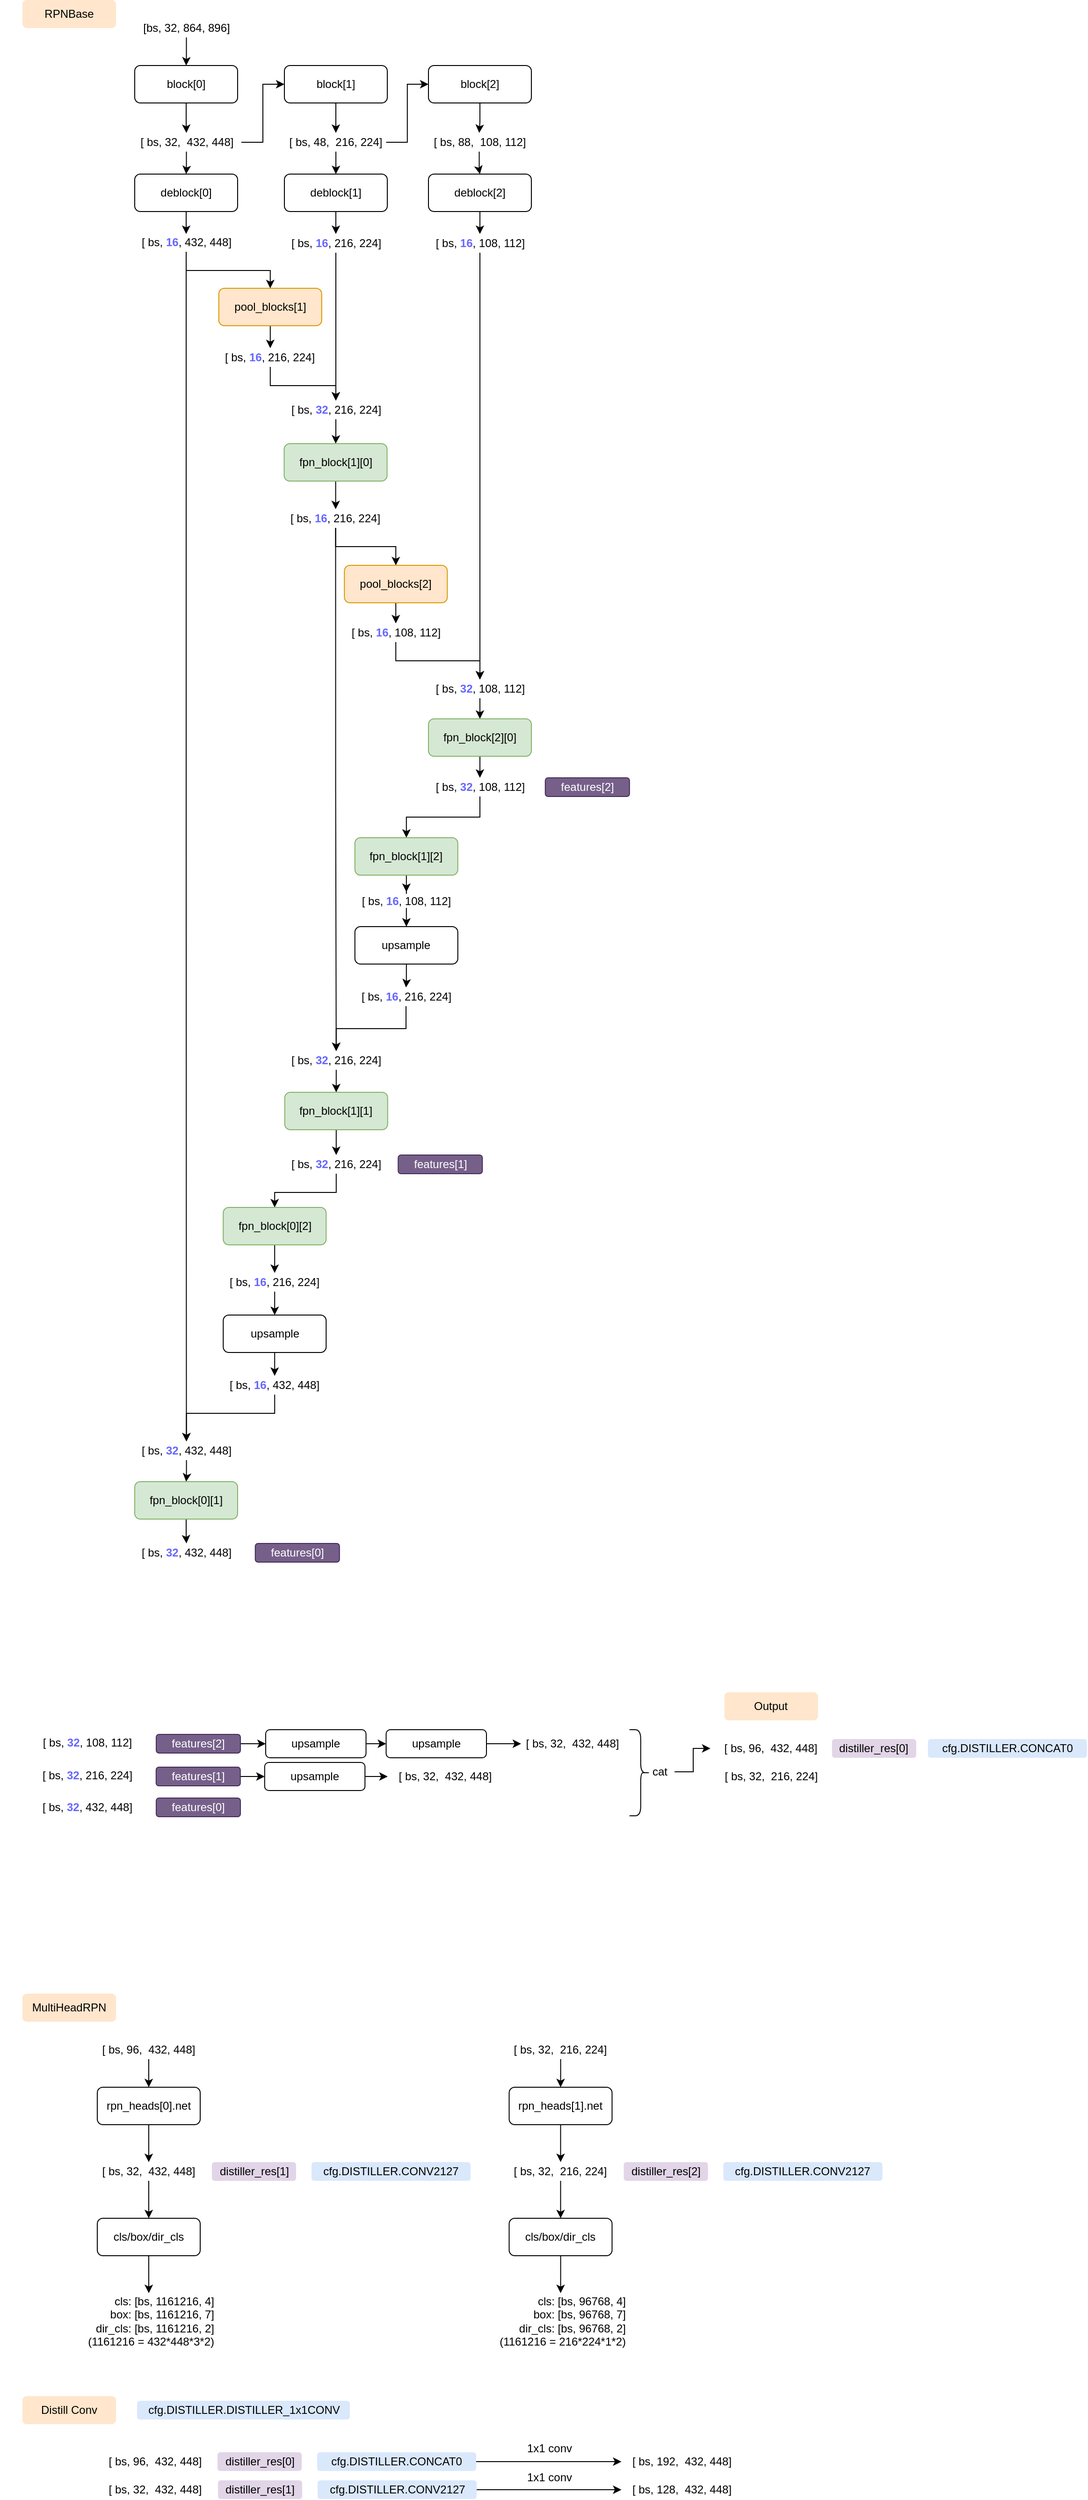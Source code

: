 <mxfile version="14.8.0" type="github">
  <diagram id="KPbSdK8hrhy4o_54Y12F" name="Page-1">
    <mxGraphModel dx="1357" dy="777" grid="1" gridSize="10" guides="1" tooltips="1" connect="1" arrows="1" fold="1" page="1" pageScale="1" pageWidth="2500" pageHeight="3200" math="0" shadow="0">
      <root>
        <mxCell id="0" />
        <mxCell id="1" parent="0" />
        <mxCell id="MGecMGWnMkol5uJ0eFOr-1" style="edgeStyle=orthogonalEdgeStyle;rounded=0;orthogonalLoop=1;jettySize=auto;html=1;entryX=0.5;entryY=0;entryDx=0;entryDy=0;" edge="1" parent="1" source="MGecMGWnMkol5uJ0eFOr-2" target="MGecMGWnMkol5uJ0eFOr-8">
          <mxGeometry relative="1" as="geometry" />
        </mxCell>
        <mxCell id="MGecMGWnMkol5uJ0eFOr-2" value="block[0]" style="rounded=1;whiteSpace=wrap;html=1;" vertex="1" parent="1">
          <mxGeometry x="160" y="140" width="110" height="40" as="geometry" />
        </mxCell>
        <mxCell id="MGecMGWnMkol5uJ0eFOr-3" style="edgeStyle=orthogonalEdgeStyle;rounded=0;orthogonalLoop=1;jettySize=auto;html=1;entryX=0.5;entryY=0;entryDx=0;entryDy=0;" edge="1" parent="1" source="MGecMGWnMkol5uJ0eFOr-4" target="MGecMGWnMkol5uJ0eFOr-10">
          <mxGeometry relative="1" as="geometry" />
        </mxCell>
        <mxCell id="MGecMGWnMkol5uJ0eFOr-4" value="block[1]" style="rounded=1;whiteSpace=wrap;html=1;" vertex="1" parent="1">
          <mxGeometry x="320" y="140" width="110" height="40" as="geometry" />
        </mxCell>
        <mxCell id="MGecMGWnMkol5uJ0eFOr-5" style="edgeStyle=orthogonalEdgeStyle;rounded=0;orthogonalLoop=1;jettySize=auto;html=1;entryX=0.5;entryY=0;entryDx=0;entryDy=0;" edge="1" parent="1" source="MGecMGWnMkol5uJ0eFOr-6" target="MGecMGWnMkol5uJ0eFOr-12">
          <mxGeometry relative="1" as="geometry" />
        </mxCell>
        <mxCell id="MGecMGWnMkol5uJ0eFOr-6" value="block[2]" style="rounded=1;whiteSpace=wrap;html=1;" vertex="1" parent="1">
          <mxGeometry x="474" y="140" width="110" height="40" as="geometry" />
        </mxCell>
        <mxCell id="MGecMGWnMkol5uJ0eFOr-7" style="edgeStyle=orthogonalEdgeStyle;rounded=0;orthogonalLoop=1;jettySize=auto;html=1;entryX=0.5;entryY=0;entryDx=0;entryDy=0;" edge="1" parent="1" source="MGecMGWnMkol5uJ0eFOr-8" target="MGecMGWnMkol5uJ0eFOr-14">
          <mxGeometry relative="1" as="geometry" />
        </mxCell>
        <mxCell id="MGecMGWnMkol5uJ0eFOr-87" style="edgeStyle=orthogonalEdgeStyle;rounded=0;orthogonalLoop=1;jettySize=auto;html=1;entryX=0;entryY=0.5;entryDx=0;entryDy=0;" edge="1" parent="1" source="MGecMGWnMkol5uJ0eFOr-8" target="MGecMGWnMkol5uJ0eFOr-4">
          <mxGeometry relative="1" as="geometry" />
        </mxCell>
        <mxCell id="MGecMGWnMkol5uJ0eFOr-8" value="[ bs, 32,&amp;nbsp; 432, 448]" style="text;html=1;strokeColor=none;fillColor=none;align=center;verticalAlign=middle;whiteSpace=wrap;rounded=0;" vertex="1" parent="1">
          <mxGeometry x="156.5" y="212" width="117.5" height="20" as="geometry" />
        </mxCell>
        <mxCell id="MGecMGWnMkol5uJ0eFOr-9" style="edgeStyle=orthogonalEdgeStyle;rounded=0;orthogonalLoop=1;jettySize=auto;html=1;entryX=0.5;entryY=0;entryDx=0;entryDy=0;" edge="1" parent="1" source="MGecMGWnMkol5uJ0eFOr-10" target="MGecMGWnMkol5uJ0eFOr-16">
          <mxGeometry relative="1" as="geometry" />
        </mxCell>
        <mxCell id="MGecMGWnMkol5uJ0eFOr-88" style="edgeStyle=orthogonalEdgeStyle;rounded=0;orthogonalLoop=1;jettySize=auto;html=1;entryX=0;entryY=0.5;entryDx=0;entryDy=0;" edge="1" parent="1" source="MGecMGWnMkol5uJ0eFOr-10" target="MGecMGWnMkol5uJ0eFOr-6">
          <mxGeometry relative="1" as="geometry" />
        </mxCell>
        <mxCell id="MGecMGWnMkol5uJ0eFOr-10" value="[ bs, 48,&amp;nbsp; 216, 224]" style="text;html=1;strokeColor=none;fillColor=none;align=center;verticalAlign=middle;whiteSpace=wrap;rounded=0;" vertex="1" parent="1">
          <mxGeometry x="321.25" y="212" width="107.5" height="20" as="geometry" />
        </mxCell>
        <mxCell id="MGecMGWnMkol5uJ0eFOr-11" style="edgeStyle=orthogonalEdgeStyle;rounded=0;orthogonalLoop=1;jettySize=auto;html=1;entryX=0.5;entryY=0;entryDx=0;entryDy=0;" edge="1" parent="1" source="MGecMGWnMkol5uJ0eFOr-12" target="MGecMGWnMkol5uJ0eFOr-18">
          <mxGeometry relative="1" as="geometry" />
        </mxCell>
        <mxCell id="MGecMGWnMkol5uJ0eFOr-12" value="[ bs, 88,&amp;nbsp; 108, 112]" style="text;html=1;strokeColor=none;fillColor=none;align=center;verticalAlign=middle;whiteSpace=wrap;rounded=0;" vertex="1" parent="1">
          <mxGeometry x="472.5" y="212" width="111.5" height="20" as="geometry" />
        </mxCell>
        <mxCell id="MGecMGWnMkol5uJ0eFOr-13" style="edgeStyle=orthogonalEdgeStyle;rounded=0;orthogonalLoop=1;jettySize=auto;html=1;entryX=0.5;entryY=0;entryDx=0;entryDy=0;" edge="1" parent="1" source="MGecMGWnMkol5uJ0eFOr-14">
          <mxGeometry relative="1" as="geometry">
            <mxPoint x="215" y="320" as="targetPoint" />
          </mxGeometry>
        </mxCell>
        <mxCell id="MGecMGWnMkol5uJ0eFOr-14" value="deblock[0]" style="rounded=1;whiteSpace=wrap;html=1;" vertex="1" parent="1">
          <mxGeometry x="160" y="256" width="110" height="40" as="geometry" />
        </mxCell>
        <mxCell id="MGecMGWnMkol5uJ0eFOr-15" style="edgeStyle=orthogonalEdgeStyle;rounded=0;orthogonalLoop=1;jettySize=auto;html=1;" edge="1" parent="1" source="MGecMGWnMkol5uJ0eFOr-16" target="MGecMGWnMkol5uJ0eFOr-22">
          <mxGeometry relative="1" as="geometry" />
        </mxCell>
        <mxCell id="MGecMGWnMkol5uJ0eFOr-16" value="deblock[1]" style="rounded=1;whiteSpace=wrap;html=1;" vertex="1" parent="1">
          <mxGeometry x="320" y="256" width="110" height="40" as="geometry" />
        </mxCell>
        <mxCell id="MGecMGWnMkol5uJ0eFOr-17" style="edgeStyle=orthogonalEdgeStyle;rounded=0;orthogonalLoop=1;jettySize=auto;html=1;entryX=0.5;entryY=0;entryDx=0;entryDy=0;" edge="1" parent="1" source="MGecMGWnMkol5uJ0eFOr-18" target="MGecMGWnMkol5uJ0eFOr-24">
          <mxGeometry relative="1" as="geometry" />
        </mxCell>
        <mxCell id="MGecMGWnMkol5uJ0eFOr-18" value="deblock[2]" style="rounded=1;whiteSpace=wrap;html=1;" vertex="1" parent="1">
          <mxGeometry x="474" y="256" width="110" height="40" as="geometry" />
        </mxCell>
        <mxCell id="MGecMGWnMkol5uJ0eFOr-105" style="edgeStyle=orthogonalEdgeStyle;rounded=0;orthogonalLoop=1;jettySize=auto;html=1;entryX=0.5;entryY=0;entryDx=0;entryDy=0;" edge="1" parent="1" source="MGecMGWnMkol5uJ0eFOr-20" target="MGecMGWnMkol5uJ0eFOr-90">
          <mxGeometry relative="1" as="geometry" />
        </mxCell>
        <mxCell id="MGecMGWnMkol5uJ0eFOr-142" style="edgeStyle=orthogonalEdgeStyle;rounded=0;orthogonalLoop=1;jettySize=auto;html=1;entryX=0.5;entryY=0;entryDx=0;entryDy=0;" edge="1" parent="1" source="MGecMGWnMkol5uJ0eFOr-20" target="MGecMGWnMkol5uJ0eFOr-141">
          <mxGeometry relative="1" as="geometry" />
        </mxCell>
        <mxCell id="MGecMGWnMkol5uJ0eFOr-20" value="[ bs, &lt;font color=&quot;#6666ff&quot;&gt;&lt;b&gt;16&lt;/b&gt;&lt;/font&gt;, 432, 448]" style="text;html=1;strokeColor=none;fillColor=none;align=center;verticalAlign=middle;whiteSpace=wrap;rounded=0;" vertex="1" parent="1">
          <mxGeometry x="122.5" y="319" width="185" height="20" as="geometry" />
        </mxCell>
        <mxCell id="MGecMGWnMkol5uJ0eFOr-98" style="edgeStyle=orthogonalEdgeStyle;rounded=0;orthogonalLoop=1;jettySize=auto;html=1;entryX=0.5;entryY=0;entryDx=0;entryDy=0;" edge="1" parent="1" source="MGecMGWnMkol5uJ0eFOr-22" target="MGecMGWnMkol5uJ0eFOr-94">
          <mxGeometry relative="1" as="geometry" />
        </mxCell>
        <mxCell id="MGecMGWnMkol5uJ0eFOr-22" value="[ bs,&amp;nbsp;&lt;font color=&quot;#6666ff&quot;&gt;&lt;b&gt;16&lt;/b&gt;&lt;/font&gt;,&amp;nbsp;216, 224]" style="text;html=1;strokeColor=none;fillColor=none;align=center;verticalAlign=middle;whiteSpace=wrap;rounded=0;" vertex="1" parent="1">
          <mxGeometry x="282.5" y="320" width="185" height="20" as="geometry" />
        </mxCell>
        <mxCell id="MGecMGWnMkol5uJ0eFOr-110" style="edgeStyle=orthogonalEdgeStyle;rounded=0;orthogonalLoop=1;jettySize=auto;html=1;entryX=0.5;entryY=0;entryDx=0;entryDy=0;" edge="1" parent="1" source="MGecMGWnMkol5uJ0eFOr-24" target="MGecMGWnMkol5uJ0eFOr-108">
          <mxGeometry relative="1" as="geometry" />
        </mxCell>
        <mxCell id="MGecMGWnMkol5uJ0eFOr-24" value="[ bs,&amp;nbsp;&lt;b style=&quot;color: rgb(102 , 102 , 255)&quot;&gt;16&lt;/b&gt;, 108, 112]" style="text;html=1;strokeColor=none;fillColor=none;align=center;verticalAlign=middle;whiteSpace=wrap;rounded=0;" vertex="1" parent="1">
          <mxGeometry x="436.5" y="320" width="185" height="20" as="geometry" />
        </mxCell>
        <mxCell id="MGecMGWnMkol5uJ0eFOr-25" style="edgeStyle=orthogonalEdgeStyle;rounded=0;orthogonalLoop=1;jettySize=auto;html=1;entryX=0;entryY=0.5;entryDx=0;entryDy=0;exitX=1;exitY=0.5;exitDx=0;exitDy=0;" edge="1" parent="1" source="MGecMGWnMkol5uJ0eFOr-26" target="MGecMGWnMkol5uJ0eFOr-27">
          <mxGeometry relative="1" as="geometry" />
        </mxCell>
        <mxCell id="MGecMGWnMkol5uJ0eFOr-26" value="upsample" style="rounded=1;whiteSpace=wrap;html=1;" vertex="1" parent="1">
          <mxGeometry x="298.89" y="1953" width="107.25" height="30" as="geometry" />
        </mxCell>
        <mxCell id="MGecMGWnMkol5uJ0eFOr-27" value="[ bs, 32,&amp;nbsp; 432, 448]" style="text;html=1;strokeColor=none;fillColor=none;align=center;verticalAlign=middle;whiteSpace=wrap;rounded=0;" vertex="1" parent="1">
          <mxGeometry x="430.39" y="1955" width="123.5" height="26" as="geometry" />
        </mxCell>
        <mxCell id="MGecMGWnMkol5uJ0eFOr-36" value="[ bs, 96,&amp;nbsp; 432, 448]" style="text;html=1;strokeColor=none;fillColor=none;align=center;verticalAlign=middle;whiteSpace=wrap;rounded=0;" vertex="1" parent="1">
          <mxGeometry x="775.38" y="1928" width="130" height="20" as="geometry" />
        </mxCell>
        <mxCell id="MGecMGWnMkol5uJ0eFOr-37" value="[ bs, 32,&amp;nbsp; 216, 224]" style="text;html=1;strokeColor=none;fillColor=none;align=center;verticalAlign=middle;whiteSpace=wrap;rounded=0;" vertex="1" parent="1">
          <mxGeometry x="747.88" y="1958" width="185" height="20" as="geometry" />
        </mxCell>
        <mxCell id="MGecMGWnMkol5uJ0eFOr-170" style="edgeStyle=orthogonalEdgeStyle;rounded=0;orthogonalLoop=1;jettySize=auto;html=1;entryX=0;entryY=0.5;entryDx=0;entryDy=0;" edge="1" parent="1" source="MGecMGWnMkol5uJ0eFOr-38" target="MGecMGWnMkol5uJ0eFOr-36">
          <mxGeometry relative="1" as="geometry" />
        </mxCell>
        <mxCell id="MGecMGWnMkol5uJ0eFOr-38" value="cat" style="text;html=1;strokeColor=none;fillColor=none;align=center;verticalAlign=middle;whiteSpace=wrap;rounded=0;" vertex="1" parent="1">
          <mxGeometry x="705.88" y="1953" width="31.12" height="20" as="geometry" />
        </mxCell>
        <mxCell id="MGecMGWnMkol5uJ0eFOr-39" value="RPNBase" style="rounded=1;whiteSpace=wrap;html=1;fillColor=#ffe6cc;strokeColor=none;" vertex="1" parent="1">
          <mxGeometry x="40" y="70" width="100" height="30" as="geometry" />
        </mxCell>
        <mxCell id="MGecMGWnMkol5uJ0eFOr-40" value="Output" style="rounded=1;whiteSpace=wrap;html=1;fillColor=#ffe6cc;strokeColor=none;" vertex="1" parent="1">
          <mxGeometry x="790.38" y="1878" width="100" height="30" as="geometry" />
        </mxCell>
        <mxCell id="MGecMGWnMkol5uJ0eFOr-41" value="distiller_res[0]" style="rounded=1;whiteSpace=wrap;html=1;fillColor=#e1d5e7;strokeColor=none;" vertex="1" parent="1">
          <mxGeometry x="905.38" y="1928" width="90" height="20" as="geometry" />
        </mxCell>
        <mxCell id="MGecMGWnMkol5uJ0eFOr-42" value="MultiHeadRPN" style="rounded=1;whiteSpace=wrap;html=1;fillColor=#ffe6cc;strokeColor=none;" vertex="1" parent="1">
          <mxGeometry x="40.0" y="2200" width="100" height="30" as="geometry" />
        </mxCell>
        <mxCell id="MGecMGWnMkol5uJ0eFOr-43" value="cfg.DISTILLER.CONCAT0" style="rounded=1;whiteSpace=wrap;html=1;fillColor=#dae8fc;strokeColor=none;" vertex="1" parent="1">
          <mxGeometry x="1007.88" y="1928" width="170" height="20" as="geometry" />
        </mxCell>
        <mxCell id="MGecMGWnMkol5uJ0eFOr-44" style="edgeStyle=orthogonalEdgeStyle;rounded=0;orthogonalLoop=1;jettySize=auto;html=1;entryX=0.5;entryY=0;entryDx=0;entryDy=0;" edge="1" parent="1" source="MGecMGWnMkol5uJ0eFOr-45" target="MGecMGWnMkol5uJ0eFOr-49">
          <mxGeometry relative="1" as="geometry" />
        </mxCell>
        <mxCell id="MGecMGWnMkol5uJ0eFOr-45" value="rpn_heads[0].net" style="rounded=1;whiteSpace=wrap;html=1;" vertex="1" parent="1">
          <mxGeometry x="120" y="2300" width="110" height="40" as="geometry" />
        </mxCell>
        <mxCell id="MGecMGWnMkol5uJ0eFOr-46" style="edgeStyle=orthogonalEdgeStyle;rounded=0;orthogonalLoop=1;jettySize=auto;html=1;entryX=0.5;entryY=0;entryDx=0;entryDy=0;" edge="1" parent="1" source="MGecMGWnMkol5uJ0eFOr-47" target="MGecMGWnMkol5uJ0eFOr-45">
          <mxGeometry relative="1" as="geometry" />
        </mxCell>
        <mxCell id="MGecMGWnMkol5uJ0eFOr-47" value="[ bs, 96,&amp;nbsp; 432, 448]" style="text;html=1;strokeColor=none;fillColor=none;align=center;verticalAlign=middle;whiteSpace=wrap;rounded=0;" vertex="1" parent="1">
          <mxGeometry x="110" y="2250" width="130" height="20" as="geometry" />
        </mxCell>
        <mxCell id="MGecMGWnMkol5uJ0eFOr-48" style="edgeStyle=orthogonalEdgeStyle;rounded=0;orthogonalLoop=1;jettySize=auto;html=1;" edge="1" parent="1" source="MGecMGWnMkol5uJ0eFOr-49" target="MGecMGWnMkol5uJ0eFOr-51">
          <mxGeometry relative="1" as="geometry" />
        </mxCell>
        <mxCell id="MGecMGWnMkol5uJ0eFOr-49" value="[ bs, 32,&amp;nbsp; 432, 448]" style="text;html=1;strokeColor=none;fillColor=none;align=center;verticalAlign=middle;whiteSpace=wrap;rounded=0;" vertex="1" parent="1">
          <mxGeometry x="110" y="2380" width="130" height="20" as="geometry" />
        </mxCell>
        <mxCell id="MGecMGWnMkol5uJ0eFOr-50" style="edgeStyle=orthogonalEdgeStyle;rounded=0;orthogonalLoop=1;jettySize=auto;html=1;" edge="1" parent="1" source="MGecMGWnMkol5uJ0eFOr-51" target="MGecMGWnMkol5uJ0eFOr-52">
          <mxGeometry relative="1" as="geometry" />
        </mxCell>
        <mxCell id="MGecMGWnMkol5uJ0eFOr-51" value="cls/box/dir_cls" style="rounded=1;whiteSpace=wrap;html=1;" vertex="1" parent="1">
          <mxGeometry x="120" y="2440" width="110" height="40" as="geometry" />
        </mxCell>
        <mxCell id="MGecMGWnMkol5uJ0eFOr-52" value="cls: [bs, 1161216, 4]&lt;br&gt;box: [bs, 1161216, 7]&lt;br&gt;dir_cls: [bs, 1161216, 2]&lt;br&gt;(1161216 = 432*448*3*2)" style="text;html=1;strokeColor=none;fillColor=none;align=right;verticalAlign=middle;whiteSpace=wrap;rounded=0;" vertex="1" parent="1">
          <mxGeometry x="103.75" y="2520" width="142.5" height="60" as="geometry" />
        </mxCell>
        <mxCell id="MGecMGWnMkol5uJ0eFOr-53" value="distiller_res[1]" style="rounded=1;whiteSpace=wrap;html=1;fillColor=#e1d5e7;strokeColor=none;" vertex="1" parent="1">
          <mxGeometry x="242.5" y="2380" width="90" height="20" as="geometry" />
        </mxCell>
        <mxCell id="MGecMGWnMkol5uJ0eFOr-54" value="cfg.DISTILLER.CONV2127" style="rounded=1;whiteSpace=wrap;html=1;fillColor=#dae8fc;strokeColor=none;" vertex="1" parent="1">
          <mxGeometry x="349" y="2380" width="170" height="20" as="geometry" />
        </mxCell>
        <mxCell id="MGecMGWnMkol5uJ0eFOr-55" style="edgeStyle=orthogonalEdgeStyle;rounded=0;orthogonalLoop=1;jettySize=auto;html=1;entryX=0.5;entryY=0;entryDx=0;entryDy=0;" edge="1" parent="1" source="MGecMGWnMkol5uJ0eFOr-56" target="MGecMGWnMkol5uJ0eFOr-60">
          <mxGeometry relative="1" as="geometry" />
        </mxCell>
        <mxCell id="MGecMGWnMkol5uJ0eFOr-56" value="rpn_heads[1].net" style="rounded=1;whiteSpace=wrap;html=1;" vertex="1" parent="1">
          <mxGeometry x="560.25" y="2300" width="110" height="40" as="geometry" />
        </mxCell>
        <mxCell id="MGecMGWnMkol5uJ0eFOr-57" style="edgeStyle=orthogonalEdgeStyle;rounded=0;orthogonalLoop=1;jettySize=auto;html=1;entryX=0.5;entryY=0;entryDx=0;entryDy=0;" edge="1" parent="1" source="MGecMGWnMkol5uJ0eFOr-58" target="MGecMGWnMkol5uJ0eFOr-56">
          <mxGeometry relative="1" as="geometry" />
        </mxCell>
        <mxCell id="MGecMGWnMkol5uJ0eFOr-58" value="[ bs, 32,&amp;nbsp; 216, 224]" style="text;html=1;strokeColor=none;fillColor=none;align=center;verticalAlign=middle;whiteSpace=wrap;rounded=0;" vertex="1" parent="1">
          <mxGeometry x="550.25" y="2250" width="130" height="20" as="geometry" />
        </mxCell>
        <mxCell id="MGecMGWnMkol5uJ0eFOr-59" style="edgeStyle=orthogonalEdgeStyle;rounded=0;orthogonalLoop=1;jettySize=auto;html=1;" edge="1" parent="1" source="MGecMGWnMkol5uJ0eFOr-60" target="MGecMGWnMkol5uJ0eFOr-62">
          <mxGeometry relative="1" as="geometry" />
        </mxCell>
        <mxCell id="MGecMGWnMkol5uJ0eFOr-60" value="[ bs, 32,&amp;nbsp; 216, 224]" style="text;html=1;strokeColor=none;fillColor=none;align=center;verticalAlign=middle;whiteSpace=wrap;rounded=0;" vertex="1" parent="1">
          <mxGeometry x="550.25" y="2380" width="130" height="20" as="geometry" />
        </mxCell>
        <mxCell id="MGecMGWnMkol5uJ0eFOr-61" style="edgeStyle=orthogonalEdgeStyle;rounded=0;orthogonalLoop=1;jettySize=auto;html=1;" edge="1" parent="1" source="MGecMGWnMkol5uJ0eFOr-62" target="MGecMGWnMkol5uJ0eFOr-63">
          <mxGeometry relative="1" as="geometry" />
        </mxCell>
        <mxCell id="MGecMGWnMkol5uJ0eFOr-62" value="cls/box/dir_cls" style="rounded=1;whiteSpace=wrap;html=1;" vertex="1" parent="1">
          <mxGeometry x="560.25" y="2440" width="110" height="40" as="geometry" />
        </mxCell>
        <mxCell id="MGecMGWnMkol5uJ0eFOr-63" value="cls: [bs, 96768, 4]&lt;br&gt;box: [bs, 96768, 7]&lt;br&gt;dir_cls: [bs, 96768, 2]&lt;br&gt;(1161216 = 216*224*1*2)" style="text;html=1;strokeColor=none;fillColor=none;align=right;verticalAlign=middle;whiteSpace=wrap;rounded=0;" vertex="1" parent="1">
          <mxGeometry x="544" y="2520" width="142.5" height="60" as="geometry" />
        </mxCell>
        <mxCell id="MGecMGWnMkol5uJ0eFOr-64" value="distiller_res[2]" style="rounded=1;whiteSpace=wrap;html=1;fillColor=#e1d5e7;strokeColor=none;" vertex="1" parent="1">
          <mxGeometry x="682.75" y="2380" width="90" height="20" as="geometry" />
        </mxCell>
        <mxCell id="MGecMGWnMkol5uJ0eFOr-65" value="cfg.DISTILLER.CONV2127" style="rounded=1;whiteSpace=wrap;html=1;fillColor=#dae8fc;strokeColor=none;" vertex="1" parent="1">
          <mxGeometry x="789.25" y="2380" width="170" height="20" as="geometry" />
        </mxCell>
        <mxCell id="MGecMGWnMkol5uJ0eFOr-66" value="Distill Conv" style="rounded=1;whiteSpace=wrap;html=1;fillColor=#ffe6cc;strokeColor=none;" vertex="1" parent="1">
          <mxGeometry x="40.0" y="2630" width="100" height="30" as="geometry" />
        </mxCell>
        <mxCell id="MGecMGWnMkol5uJ0eFOr-67" value="[ bs, 96,&amp;nbsp; 432, 448]" style="text;html=1;strokeColor=none;fillColor=none;align=center;verticalAlign=middle;whiteSpace=wrap;rounded=0;" vertex="1" parent="1">
          <mxGeometry x="116.5" y="2690" width="130" height="20" as="geometry" />
        </mxCell>
        <mxCell id="MGecMGWnMkol5uJ0eFOr-68" value="distiller_res[0]" style="rounded=1;whiteSpace=wrap;html=1;fillColor=#e1d5e7;strokeColor=none;" vertex="1" parent="1">
          <mxGeometry x="248.5" y="2690" width="90" height="20" as="geometry" />
        </mxCell>
        <mxCell id="MGecMGWnMkol5uJ0eFOr-69" style="edgeStyle=orthogonalEdgeStyle;rounded=0;orthogonalLoop=1;jettySize=auto;html=1;" edge="1" parent="1" source="MGecMGWnMkol5uJ0eFOr-70" target="MGecMGWnMkol5uJ0eFOr-80">
          <mxGeometry relative="1" as="geometry" />
        </mxCell>
        <mxCell id="MGecMGWnMkol5uJ0eFOr-70" value="cfg.DISTILLER.CONCAT0" style="rounded=1;whiteSpace=wrap;html=1;fillColor=#dae8fc;strokeColor=none;" vertex="1" parent="1">
          <mxGeometry x="355" y="2690" width="170" height="20" as="geometry" />
        </mxCell>
        <mxCell id="MGecMGWnMkol5uJ0eFOr-71" value="[ bs, 32,&amp;nbsp; 432, 448]" style="text;html=1;strokeColor=none;fillColor=none;align=center;verticalAlign=middle;whiteSpace=wrap;rounded=0;" vertex="1" parent="1">
          <mxGeometry x="116.5" y="2720" width="130" height="20" as="geometry" />
        </mxCell>
        <mxCell id="MGecMGWnMkol5uJ0eFOr-72" value="distiller_res[1]" style="rounded=1;whiteSpace=wrap;html=1;fillColor=#e1d5e7;strokeColor=none;" vertex="1" parent="1">
          <mxGeometry x="249" y="2720" width="90" height="20" as="geometry" />
        </mxCell>
        <mxCell id="MGecMGWnMkol5uJ0eFOr-73" style="edgeStyle=orthogonalEdgeStyle;rounded=0;orthogonalLoop=1;jettySize=auto;html=1;entryX=0;entryY=0.5;entryDx=0;entryDy=0;" edge="1" parent="1" source="MGecMGWnMkol5uJ0eFOr-74" target="MGecMGWnMkol5uJ0eFOr-81">
          <mxGeometry relative="1" as="geometry" />
        </mxCell>
        <mxCell id="MGecMGWnMkol5uJ0eFOr-74" value="cfg.DISTILLER.CONV2127" style="rounded=1;whiteSpace=wrap;html=1;fillColor=#dae8fc;strokeColor=none;" vertex="1" parent="1">
          <mxGeometry x="355.5" y="2720" width="170" height="20" as="geometry" />
        </mxCell>
        <mxCell id="MGecMGWnMkol5uJ0eFOr-79" value="cfg.DISTILLER.DISTILLER_1x1CONV" style="rounded=1;whiteSpace=wrap;html=1;fillColor=#dae8fc;strokeColor=none;" vertex="1" parent="1">
          <mxGeometry x="162.5" y="2635" width="227.5" height="20" as="geometry" />
        </mxCell>
        <mxCell id="MGecMGWnMkol5uJ0eFOr-80" value="[ bs, 192,&amp;nbsp; 432, 448]" style="text;html=1;strokeColor=none;fillColor=none;align=center;verticalAlign=middle;whiteSpace=wrap;rounded=0;" vertex="1" parent="1">
          <mxGeometry x="680.25" y="2690" width="130" height="20" as="geometry" />
        </mxCell>
        <mxCell id="MGecMGWnMkol5uJ0eFOr-81" value="[ bs, 128,&amp;nbsp; 432, 448]" style="text;html=1;strokeColor=none;fillColor=none;align=center;verticalAlign=middle;whiteSpace=wrap;rounded=0;" vertex="1" parent="1">
          <mxGeometry x="680.25" y="2720" width="130" height="20" as="geometry" />
        </mxCell>
        <mxCell id="MGecMGWnMkol5uJ0eFOr-83" value="1x1 conv" style="text;html=1;align=center;verticalAlign=middle;resizable=0;points=[];autosize=1;" vertex="1" parent="1">
          <mxGeometry x="573" y="2676" width="60" height="20" as="geometry" />
        </mxCell>
        <mxCell id="MGecMGWnMkol5uJ0eFOr-84" value="1x1 conv" style="text;html=1;align=center;verticalAlign=middle;resizable=0;points=[];autosize=1;" vertex="1" parent="1">
          <mxGeometry x="573" y="2707" width="60" height="20" as="geometry" />
        </mxCell>
        <mxCell id="MGecMGWnMkol5uJ0eFOr-89" style="edgeStyle=orthogonalEdgeStyle;rounded=0;orthogonalLoop=1;jettySize=auto;html=1;" edge="1" parent="1" source="MGecMGWnMkol5uJ0eFOr-86" target="MGecMGWnMkol5uJ0eFOr-2">
          <mxGeometry relative="1" as="geometry" />
        </mxCell>
        <mxCell id="MGecMGWnMkol5uJ0eFOr-86" value="[bs, 32, 864, 896]" style="text;html=1;strokeColor=none;fillColor=none;align=center;verticalAlign=middle;whiteSpace=wrap;rounded=0;" vertex="1" parent="1">
          <mxGeometry x="146.63" y="90" width="137.25" height="20" as="geometry" />
        </mxCell>
        <mxCell id="MGecMGWnMkol5uJ0eFOr-93" style="edgeStyle=orthogonalEdgeStyle;rounded=0;orthogonalLoop=1;jettySize=auto;html=1;" edge="1" parent="1" source="MGecMGWnMkol5uJ0eFOr-90" target="MGecMGWnMkol5uJ0eFOr-92">
          <mxGeometry relative="1" as="geometry" />
        </mxCell>
        <mxCell id="MGecMGWnMkol5uJ0eFOr-90" value="pool_blocks[1]" style="rounded=1;whiteSpace=wrap;html=1;fillColor=#ffe6cc;strokeColor=#d79b00;" vertex="1" parent="1">
          <mxGeometry x="249.88" y="378" width="110" height="40" as="geometry" />
        </mxCell>
        <mxCell id="MGecMGWnMkol5uJ0eFOr-97" style="edgeStyle=orthogonalEdgeStyle;rounded=0;orthogonalLoop=1;jettySize=auto;html=1;entryX=0.5;entryY=0;entryDx=0;entryDy=0;" edge="1" parent="1" source="MGecMGWnMkol5uJ0eFOr-92" target="MGecMGWnMkol5uJ0eFOr-94">
          <mxGeometry relative="1" as="geometry" />
        </mxCell>
        <mxCell id="MGecMGWnMkol5uJ0eFOr-92" value="[ bs, &lt;font color=&quot;#6666ff&quot;&gt;&lt;b&gt;16&lt;/b&gt;&lt;/font&gt;, 216, 224]" style="text;html=1;strokeColor=none;fillColor=none;align=center;verticalAlign=middle;whiteSpace=wrap;rounded=0;" vertex="1" parent="1">
          <mxGeometry x="212.38" y="442" width="185" height="20" as="geometry" />
        </mxCell>
        <mxCell id="MGecMGWnMkol5uJ0eFOr-100" style="edgeStyle=orthogonalEdgeStyle;rounded=0;orthogonalLoop=1;jettySize=auto;html=1;" edge="1" parent="1" source="MGecMGWnMkol5uJ0eFOr-94" target="MGecMGWnMkol5uJ0eFOr-99">
          <mxGeometry relative="1" as="geometry" />
        </mxCell>
        <mxCell id="MGecMGWnMkol5uJ0eFOr-94" value="[ bs, &lt;font color=&quot;#6666ff&quot;&gt;&lt;b&gt;32&lt;/b&gt;&lt;/font&gt;,&amp;nbsp;216, 224]" style="text;html=1;strokeColor=none;fillColor=none;align=center;verticalAlign=middle;whiteSpace=wrap;rounded=0;" vertex="1" parent="1">
          <mxGeometry x="282.5" y="498" width="185" height="20" as="geometry" />
        </mxCell>
        <mxCell id="MGecMGWnMkol5uJ0eFOr-102" style="edgeStyle=orthogonalEdgeStyle;rounded=0;orthogonalLoop=1;jettySize=auto;html=1;" edge="1" parent="1" source="MGecMGWnMkol5uJ0eFOr-99" target="MGecMGWnMkol5uJ0eFOr-101">
          <mxGeometry relative="1" as="geometry" />
        </mxCell>
        <mxCell id="MGecMGWnMkol5uJ0eFOr-99" value="fpn_block[1][0]" style="rounded=1;whiteSpace=wrap;html=1;fillColor=#d5e8d4;strokeColor=#82b366;" vertex="1" parent="1">
          <mxGeometry x="319.75" y="544" width="110" height="40" as="geometry" />
        </mxCell>
        <mxCell id="MGecMGWnMkol5uJ0eFOr-104" style="edgeStyle=orthogonalEdgeStyle;rounded=0;orthogonalLoop=1;jettySize=auto;html=1;entryX=0.5;entryY=0;entryDx=0;entryDy=0;" edge="1" parent="1" source="MGecMGWnMkol5uJ0eFOr-101" target="MGecMGWnMkol5uJ0eFOr-103">
          <mxGeometry relative="1" as="geometry" />
        </mxCell>
        <mxCell id="MGecMGWnMkol5uJ0eFOr-149" style="edgeStyle=orthogonalEdgeStyle;rounded=0;orthogonalLoop=1;jettySize=auto;html=1;entryX=0.5;entryY=0;entryDx=0;entryDy=0;exitX=0.5;exitY=1;exitDx=0;exitDy=0;" edge="1" parent="1" source="MGecMGWnMkol5uJ0eFOr-101" target="MGecMGWnMkol5uJ0eFOr-124">
          <mxGeometry relative="1" as="geometry">
            <Array as="points" />
          </mxGeometry>
        </mxCell>
        <mxCell id="MGecMGWnMkol5uJ0eFOr-101" value="[ bs, &lt;font color=&quot;#6666ff&quot;&gt;&lt;b&gt;16&lt;/b&gt;&lt;/font&gt;,&amp;nbsp;216, 224]" style="text;html=1;strokeColor=none;fillColor=none;align=center;verticalAlign=middle;whiteSpace=wrap;rounded=0;" vertex="1" parent="1">
          <mxGeometry x="282.25" y="614" width="185" height="20" as="geometry" />
        </mxCell>
        <mxCell id="MGecMGWnMkol5uJ0eFOr-107" style="edgeStyle=orthogonalEdgeStyle;rounded=0;orthogonalLoop=1;jettySize=auto;html=1;" edge="1" parent="1" source="MGecMGWnMkol5uJ0eFOr-103" target="MGecMGWnMkol5uJ0eFOr-106">
          <mxGeometry relative="1" as="geometry" />
        </mxCell>
        <mxCell id="MGecMGWnMkol5uJ0eFOr-103" value="pool_blocks[2]" style="rounded=1;whiteSpace=wrap;html=1;fillColor=#ffe6cc;strokeColor=#d79b00;" vertex="1" parent="1">
          <mxGeometry x="384.13" y="674" width="110" height="40" as="geometry" />
        </mxCell>
        <mxCell id="MGecMGWnMkol5uJ0eFOr-109" style="edgeStyle=orthogonalEdgeStyle;rounded=0;orthogonalLoop=1;jettySize=auto;html=1;entryX=0.5;entryY=0;entryDx=0;entryDy=0;" edge="1" parent="1" source="MGecMGWnMkol5uJ0eFOr-106" target="MGecMGWnMkol5uJ0eFOr-108">
          <mxGeometry relative="1" as="geometry" />
        </mxCell>
        <mxCell id="MGecMGWnMkol5uJ0eFOr-106" value="[ bs, &lt;font color=&quot;#6666ff&quot;&gt;&lt;b&gt;16&lt;/b&gt;&lt;/font&gt;, 108, 112]" style="text;html=1;strokeColor=none;fillColor=none;align=center;verticalAlign=middle;whiteSpace=wrap;rounded=0;" vertex="1" parent="1">
          <mxGeometry x="346.63" y="736" width="185" height="20" as="geometry" />
        </mxCell>
        <mxCell id="MGecMGWnMkol5uJ0eFOr-113" style="edgeStyle=orthogonalEdgeStyle;rounded=0;orthogonalLoop=1;jettySize=auto;html=1;" edge="1" parent="1" source="MGecMGWnMkol5uJ0eFOr-108" target="MGecMGWnMkol5uJ0eFOr-112">
          <mxGeometry relative="1" as="geometry" />
        </mxCell>
        <mxCell id="MGecMGWnMkol5uJ0eFOr-108" value="[ bs, &lt;font color=&quot;#6666ff&quot;&gt;&lt;b&gt;32&lt;/b&gt;&lt;/font&gt;, 108, 112]" style="text;html=1;strokeColor=none;fillColor=none;align=center;verticalAlign=middle;whiteSpace=wrap;rounded=0;" vertex="1" parent="1">
          <mxGeometry x="436.5" y="796" width="185" height="20" as="geometry" />
        </mxCell>
        <mxCell id="MGecMGWnMkol5uJ0eFOr-116" style="edgeStyle=orthogonalEdgeStyle;rounded=0;orthogonalLoop=1;jettySize=auto;html=1;" edge="1" parent="1" source="MGecMGWnMkol5uJ0eFOr-111" target="MGecMGWnMkol5uJ0eFOr-115">
          <mxGeometry relative="1" as="geometry" />
        </mxCell>
        <mxCell id="MGecMGWnMkol5uJ0eFOr-111" value="[ bs, &lt;font color=&quot;#6666ff&quot;&gt;&lt;b&gt;32&lt;/b&gt;&lt;/font&gt;, 108, 112]" style="text;html=1;strokeColor=none;fillColor=none;align=center;verticalAlign=middle;whiteSpace=wrap;rounded=0;" vertex="1" parent="1">
          <mxGeometry x="436.5" y="901" width="185" height="20" as="geometry" />
        </mxCell>
        <mxCell id="MGecMGWnMkol5uJ0eFOr-114" style="edgeStyle=orthogonalEdgeStyle;rounded=0;orthogonalLoop=1;jettySize=auto;html=1;" edge="1" parent="1" source="MGecMGWnMkol5uJ0eFOr-112" target="MGecMGWnMkol5uJ0eFOr-111">
          <mxGeometry relative="1" as="geometry" />
        </mxCell>
        <mxCell id="MGecMGWnMkol5uJ0eFOr-112" value="fpn_block[2][0]" style="rounded=1;whiteSpace=wrap;html=1;fillColor=#d5e8d4;strokeColor=#82b366;" vertex="1" parent="1">
          <mxGeometry x="474" y="838" width="110" height="40" as="geometry" />
        </mxCell>
        <mxCell id="MGecMGWnMkol5uJ0eFOr-118" style="edgeStyle=orthogonalEdgeStyle;rounded=0;orthogonalLoop=1;jettySize=auto;html=1;" edge="1" parent="1" source="MGecMGWnMkol5uJ0eFOr-115" target="MGecMGWnMkol5uJ0eFOr-117">
          <mxGeometry relative="1" as="geometry" />
        </mxCell>
        <mxCell id="MGecMGWnMkol5uJ0eFOr-115" value="fpn_block[1][2]" style="rounded=1;whiteSpace=wrap;html=1;fillColor=#d5e8d4;strokeColor=#82b366;" vertex="1" parent="1">
          <mxGeometry x="395.37" y="965" width="110" height="40" as="geometry" />
        </mxCell>
        <mxCell id="MGecMGWnMkol5uJ0eFOr-120" style="edgeStyle=orthogonalEdgeStyle;rounded=0;orthogonalLoop=1;jettySize=auto;html=1;" edge="1" parent="1" source="MGecMGWnMkol5uJ0eFOr-117" target="MGecMGWnMkol5uJ0eFOr-119">
          <mxGeometry relative="1" as="geometry" />
        </mxCell>
        <mxCell id="MGecMGWnMkol5uJ0eFOr-117" value="[ bs, &lt;font color=&quot;#6666ff&quot;&gt;&lt;b&gt;16&lt;/b&gt;&lt;/font&gt;, 108, 112]" style="text;html=1;strokeColor=none;fillColor=none;align=center;verticalAlign=middle;whiteSpace=wrap;rounded=0;" vertex="1" parent="1">
          <mxGeometry x="357.88" y="1023" width="185" height="20" as="geometry" />
        </mxCell>
        <mxCell id="MGecMGWnMkol5uJ0eFOr-122" style="edgeStyle=orthogonalEdgeStyle;rounded=0;orthogonalLoop=1;jettySize=auto;html=1;" edge="1" parent="1" source="MGecMGWnMkol5uJ0eFOr-119" target="MGecMGWnMkol5uJ0eFOr-121">
          <mxGeometry relative="1" as="geometry" />
        </mxCell>
        <mxCell id="MGecMGWnMkol5uJ0eFOr-119" value="upsample" style="rounded=1;whiteSpace=wrap;html=1;" vertex="1" parent="1">
          <mxGeometry x="395.38" y="1060" width="110" height="40" as="geometry" />
        </mxCell>
        <mxCell id="MGecMGWnMkol5uJ0eFOr-126" style="edgeStyle=orthogonalEdgeStyle;rounded=0;orthogonalLoop=1;jettySize=auto;html=1;entryX=0.5;entryY=0;entryDx=0;entryDy=0;" edge="1" parent="1" source="MGecMGWnMkol5uJ0eFOr-121" target="MGecMGWnMkol5uJ0eFOr-124">
          <mxGeometry relative="1" as="geometry">
            <mxPoint x="375.62" y="1195" as="targetPoint" />
          </mxGeometry>
        </mxCell>
        <mxCell id="MGecMGWnMkol5uJ0eFOr-121" value="[ bs, &lt;font color=&quot;#6666ff&quot;&gt;&lt;b&gt;16&lt;/b&gt;&lt;/font&gt;, 216, 224]" style="text;html=1;strokeColor=none;fillColor=none;align=center;verticalAlign=middle;whiteSpace=wrap;rounded=0;" vertex="1" parent="1">
          <mxGeometry x="357.5" y="1125" width="185" height="20" as="geometry" />
        </mxCell>
        <mxCell id="MGecMGWnMkol5uJ0eFOr-123" value="features[2]" style="rounded=1;whiteSpace=wrap;html=1;fillColor=#76608a;strokeColor=#432D57;fontColor=#ffffff;" vertex="1" parent="1">
          <mxGeometry x="598.88" y="901" width="90" height="20" as="geometry" />
        </mxCell>
        <mxCell id="MGecMGWnMkol5uJ0eFOr-129" style="edgeStyle=orthogonalEdgeStyle;rounded=0;orthogonalLoop=1;jettySize=auto;html=1;" edge="1" parent="1" source="MGecMGWnMkol5uJ0eFOr-124" target="MGecMGWnMkol5uJ0eFOr-127">
          <mxGeometry relative="1" as="geometry" />
        </mxCell>
        <mxCell id="MGecMGWnMkol5uJ0eFOr-124" value="[ bs, &lt;font color=&quot;#6666ff&quot;&gt;&lt;b&gt;32&lt;/b&gt;&lt;/font&gt;, 216, 224]" style="text;html=1;strokeColor=none;fillColor=none;align=center;verticalAlign=middle;whiteSpace=wrap;rounded=0;" vertex="1" parent="1">
          <mxGeometry x="282.88" y="1193" width="185" height="20" as="geometry" />
        </mxCell>
        <mxCell id="MGecMGWnMkol5uJ0eFOr-130" style="edgeStyle=orthogonalEdgeStyle;rounded=0;orthogonalLoop=1;jettySize=auto;html=1;entryX=0.5;entryY=0;entryDx=0;entryDy=0;" edge="1" parent="1" source="MGecMGWnMkol5uJ0eFOr-127" target="MGecMGWnMkol5uJ0eFOr-128">
          <mxGeometry relative="1" as="geometry" />
        </mxCell>
        <mxCell id="MGecMGWnMkol5uJ0eFOr-127" value="fpn_block[1][1]" style="rounded=1;whiteSpace=wrap;html=1;fillColor=#d5e8d4;strokeColor=#82b366;" vertex="1" parent="1">
          <mxGeometry x="320.38" y="1237" width="110" height="40" as="geometry" />
        </mxCell>
        <mxCell id="MGecMGWnMkol5uJ0eFOr-133" style="edgeStyle=orthogonalEdgeStyle;rounded=0;orthogonalLoop=1;jettySize=auto;html=1;" edge="1" parent="1" source="MGecMGWnMkol5uJ0eFOr-128" target="MGecMGWnMkol5uJ0eFOr-132">
          <mxGeometry relative="1" as="geometry" />
        </mxCell>
        <mxCell id="MGecMGWnMkol5uJ0eFOr-128" value="[ bs, &lt;font color=&quot;#6666ff&quot;&gt;&lt;b&gt;32&lt;/b&gt;&lt;/font&gt;, 216, 224]" style="text;html=1;strokeColor=none;fillColor=none;align=center;verticalAlign=middle;whiteSpace=wrap;rounded=0;" vertex="1" parent="1">
          <mxGeometry x="282.88" y="1304" width="185" height="20" as="geometry" />
        </mxCell>
        <mxCell id="MGecMGWnMkol5uJ0eFOr-131" value="features[1]" style="rounded=1;whiteSpace=wrap;html=1;fillColor=#76608a;strokeColor=#432D57;fontColor=#ffffff;" vertex="1" parent="1">
          <mxGeometry x="441.63" y="1304" width="90" height="20" as="geometry" />
        </mxCell>
        <mxCell id="MGecMGWnMkol5uJ0eFOr-137" style="edgeStyle=orthogonalEdgeStyle;rounded=0;orthogonalLoop=1;jettySize=auto;html=1;" edge="1" parent="1" source="MGecMGWnMkol5uJ0eFOr-132" target="MGecMGWnMkol5uJ0eFOr-134">
          <mxGeometry relative="1" as="geometry" />
        </mxCell>
        <mxCell id="MGecMGWnMkol5uJ0eFOr-132" value="fpn_block[0][2]" style="rounded=1;whiteSpace=wrap;html=1;fillColor=#d5e8d4;strokeColor=#82b366;" vertex="1" parent="1">
          <mxGeometry x="254.63" y="1360" width="110" height="40" as="geometry" />
        </mxCell>
        <mxCell id="MGecMGWnMkol5uJ0eFOr-138" style="edgeStyle=orthogonalEdgeStyle;rounded=0;orthogonalLoop=1;jettySize=auto;html=1;" edge="1" parent="1" source="MGecMGWnMkol5uJ0eFOr-134" target="MGecMGWnMkol5uJ0eFOr-136">
          <mxGeometry relative="1" as="geometry" />
        </mxCell>
        <mxCell id="MGecMGWnMkol5uJ0eFOr-134" value="[ bs, &lt;font color=&quot;#6666ff&quot;&gt;&lt;b&gt;16&lt;/b&gt;&lt;/font&gt;, 216, 224]" style="text;html=1;strokeColor=none;fillColor=none;align=center;verticalAlign=middle;whiteSpace=wrap;rounded=0;" vertex="1" parent="1">
          <mxGeometry x="217.13" y="1430" width="185" height="20" as="geometry" />
        </mxCell>
        <mxCell id="MGecMGWnMkol5uJ0eFOr-140" style="edgeStyle=orthogonalEdgeStyle;rounded=0;orthogonalLoop=1;jettySize=auto;html=1;" edge="1" parent="1" source="MGecMGWnMkol5uJ0eFOr-136" target="MGecMGWnMkol5uJ0eFOr-139">
          <mxGeometry relative="1" as="geometry" />
        </mxCell>
        <mxCell id="MGecMGWnMkol5uJ0eFOr-136" value="upsample" style="rounded=1;whiteSpace=wrap;html=1;" vertex="1" parent="1">
          <mxGeometry x="254.63" y="1475" width="110" height="40" as="geometry" />
        </mxCell>
        <mxCell id="MGecMGWnMkol5uJ0eFOr-143" style="edgeStyle=orthogonalEdgeStyle;rounded=0;orthogonalLoop=1;jettySize=auto;html=1;entryX=0.5;entryY=0;entryDx=0;entryDy=0;exitX=0.5;exitY=1;exitDx=0;exitDy=0;" edge="1" parent="1" source="MGecMGWnMkol5uJ0eFOr-139" target="MGecMGWnMkol5uJ0eFOr-141">
          <mxGeometry relative="1" as="geometry">
            <mxPoint x="215.76" y="1608" as="targetPoint" />
            <Array as="points">
              <mxPoint x="310" y="1580" />
              <mxPoint x="215" y="1580" />
            </Array>
          </mxGeometry>
        </mxCell>
        <mxCell id="MGecMGWnMkol5uJ0eFOr-139" value="[ bs, &lt;font color=&quot;#6666ff&quot;&gt;&lt;b&gt;16&lt;/b&gt;&lt;/font&gt;, 432, 448]" style="text;html=1;strokeColor=none;fillColor=none;align=center;verticalAlign=middle;whiteSpace=wrap;rounded=0;" vertex="1" parent="1">
          <mxGeometry x="217.13" y="1540" width="185" height="20" as="geometry" />
        </mxCell>
        <mxCell id="MGecMGWnMkol5uJ0eFOr-145" style="edgeStyle=orthogonalEdgeStyle;rounded=0;orthogonalLoop=1;jettySize=auto;html=1;" edge="1" parent="1" source="MGecMGWnMkol5uJ0eFOr-141" target="MGecMGWnMkol5uJ0eFOr-144">
          <mxGeometry relative="1" as="geometry" />
        </mxCell>
        <mxCell id="MGecMGWnMkol5uJ0eFOr-141" value="[ bs, &lt;font color=&quot;#6666ff&quot;&gt;&lt;b&gt;32&lt;/b&gt;&lt;/font&gt;, 432, 448]" style="text;html=1;strokeColor=none;fillColor=none;align=center;verticalAlign=middle;whiteSpace=wrap;rounded=0;" vertex="1" parent="1">
          <mxGeometry x="122.76" y="1610" width="185" height="20" as="geometry" />
        </mxCell>
        <mxCell id="MGecMGWnMkol5uJ0eFOr-147" style="edgeStyle=orthogonalEdgeStyle;rounded=0;orthogonalLoop=1;jettySize=auto;html=1;" edge="1" parent="1" source="MGecMGWnMkol5uJ0eFOr-144" target="MGecMGWnMkol5uJ0eFOr-146">
          <mxGeometry relative="1" as="geometry" />
        </mxCell>
        <mxCell id="MGecMGWnMkol5uJ0eFOr-144" value="fpn_block[0][1]" style="rounded=1;whiteSpace=wrap;html=1;fillColor=#d5e8d4;strokeColor=#82b366;" vertex="1" parent="1">
          <mxGeometry x="160" y="1653" width="110" height="40" as="geometry" />
        </mxCell>
        <mxCell id="MGecMGWnMkol5uJ0eFOr-146" value="[ bs, &lt;font color=&quot;#6666ff&quot;&gt;&lt;b&gt;32&lt;/b&gt;&lt;/font&gt;, 432, 448]" style="text;html=1;strokeColor=none;fillColor=none;align=center;verticalAlign=middle;whiteSpace=wrap;rounded=0;" vertex="1" parent="1">
          <mxGeometry x="122.76" y="1719" width="185" height="20" as="geometry" />
        </mxCell>
        <mxCell id="MGecMGWnMkol5uJ0eFOr-148" value="features[0]" style="rounded=1;whiteSpace=wrap;html=1;fillColor=#76608a;strokeColor=#432D57;fontColor=#ffffff;" vertex="1" parent="1">
          <mxGeometry x="288.87" y="1719" width="90" height="20" as="geometry" />
        </mxCell>
        <mxCell id="MGecMGWnMkol5uJ0eFOr-150" value="[ bs, &lt;font color=&quot;#6666ff&quot;&gt;&lt;b&gt;32&lt;/b&gt;&lt;/font&gt;, 432, 448]" style="text;html=1;strokeColor=none;fillColor=none;align=center;verticalAlign=middle;whiteSpace=wrap;rounded=0;" vertex="1" parent="1">
          <mxGeometry x="16.89" y="1991" width="185" height="20" as="geometry" />
        </mxCell>
        <mxCell id="MGecMGWnMkol5uJ0eFOr-151" value="features[0]" style="rounded=1;whiteSpace=wrap;html=1;fillColor=#76608a;strokeColor=#432D57;fontColor=#ffffff;" vertex="1" parent="1">
          <mxGeometry x="183" y="1991" width="90" height="20" as="geometry" />
        </mxCell>
        <mxCell id="MGecMGWnMkol5uJ0eFOr-156" style="edgeStyle=orthogonalEdgeStyle;rounded=0;orthogonalLoop=1;jettySize=auto;html=1;exitX=1;exitY=0.5;exitDx=0;exitDy=0;" edge="1" parent="1" source="MGecMGWnMkol5uJ0eFOr-153" target="MGecMGWnMkol5uJ0eFOr-26">
          <mxGeometry relative="1" as="geometry" />
        </mxCell>
        <mxCell id="MGecMGWnMkol5uJ0eFOr-152" value="[ bs, &lt;font color=&quot;#6666ff&quot;&gt;&lt;b&gt;32&lt;/b&gt;&lt;/font&gt;, 216, 224]" style="text;html=1;strokeColor=none;fillColor=none;align=center;verticalAlign=middle;whiteSpace=wrap;rounded=0;" vertex="1" parent="1">
          <mxGeometry x="16.89" y="1957" width="185" height="20" as="geometry" />
        </mxCell>
        <mxCell id="MGecMGWnMkol5uJ0eFOr-153" value="features[1]" style="rounded=1;whiteSpace=wrap;html=1;fillColor=#76608a;strokeColor=#432D57;fontColor=#ffffff;" vertex="1" parent="1">
          <mxGeometry x="182.89" y="1958" width="90" height="20" as="geometry" />
        </mxCell>
        <mxCell id="MGecMGWnMkol5uJ0eFOr-160" style="edgeStyle=orthogonalEdgeStyle;rounded=0;orthogonalLoop=1;jettySize=auto;html=1;exitX=1;exitY=0.5;exitDx=0;exitDy=0;" edge="1" parent="1" source="MGecMGWnMkol5uJ0eFOr-155" target="MGecMGWnMkol5uJ0eFOr-157">
          <mxGeometry relative="1" as="geometry" />
        </mxCell>
        <mxCell id="MGecMGWnMkol5uJ0eFOr-154" value="[ bs, &lt;font color=&quot;#6666ff&quot;&gt;&lt;b&gt;32&lt;/b&gt;&lt;/font&gt;, 108, 112]" style="text;html=1;strokeColor=none;fillColor=none;align=center;verticalAlign=middle;whiteSpace=wrap;rounded=0;" vertex="1" parent="1">
          <mxGeometry x="16.89" y="1922" width="185" height="20" as="geometry" />
        </mxCell>
        <mxCell id="MGecMGWnMkol5uJ0eFOr-155" value="features[2]" style="rounded=1;whiteSpace=wrap;html=1;fillColor=#76608a;strokeColor=#432D57;fontColor=#ffffff;" vertex="1" parent="1">
          <mxGeometry x="183" y="1923" width="90" height="20" as="geometry" />
        </mxCell>
        <mxCell id="MGecMGWnMkol5uJ0eFOr-161" style="edgeStyle=orthogonalEdgeStyle;rounded=0;orthogonalLoop=1;jettySize=auto;html=1;entryX=0;entryY=0.5;entryDx=0;entryDy=0;" edge="1" parent="1" source="MGecMGWnMkol5uJ0eFOr-157" target="MGecMGWnMkol5uJ0eFOr-159">
          <mxGeometry relative="1" as="geometry" />
        </mxCell>
        <mxCell id="MGecMGWnMkol5uJ0eFOr-157" value="upsample" style="rounded=1;whiteSpace=wrap;html=1;" vertex="1" parent="1">
          <mxGeometry x="300" y="1918" width="107.25" height="30" as="geometry" />
        </mxCell>
        <mxCell id="MGecMGWnMkol5uJ0eFOr-164" style="edgeStyle=orthogonalEdgeStyle;rounded=0;orthogonalLoop=1;jettySize=auto;html=1;" edge="1" parent="1" source="MGecMGWnMkol5uJ0eFOr-159" target="MGecMGWnMkol5uJ0eFOr-163">
          <mxGeometry relative="1" as="geometry" />
        </mxCell>
        <mxCell id="MGecMGWnMkol5uJ0eFOr-159" value="upsample" style="rounded=1;whiteSpace=wrap;html=1;" vertex="1" parent="1">
          <mxGeometry x="428.75" y="1918" width="107.25" height="30" as="geometry" />
        </mxCell>
        <mxCell id="MGecMGWnMkol5uJ0eFOr-163" value="[ bs, 32,&amp;nbsp; 432, 448]" style="text;html=1;strokeColor=none;fillColor=none;align=center;verticalAlign=middle;whiteSpace=wrap;rounded=0;" vertex="1" parent="1">
          <mxGeometry x="573" y="1923" width="109.75" height="20" as="geometry" />
        </mxCell>
        <mxCell id="MGecMGWnMkol5uJ0eFOr-167" value="" style="shape=curlyBracket;whiteSpace=wrap;html=1;rounded=1;flipH=1;size=0.455;" vertex="1" parent="1">
          <mxGeometry x="688.88" y="1918" width="22" height="92" as="geometry" />
        </mxCell>
      </root>
    </mxGraphModel>
  </diagram>
</mxfile>
